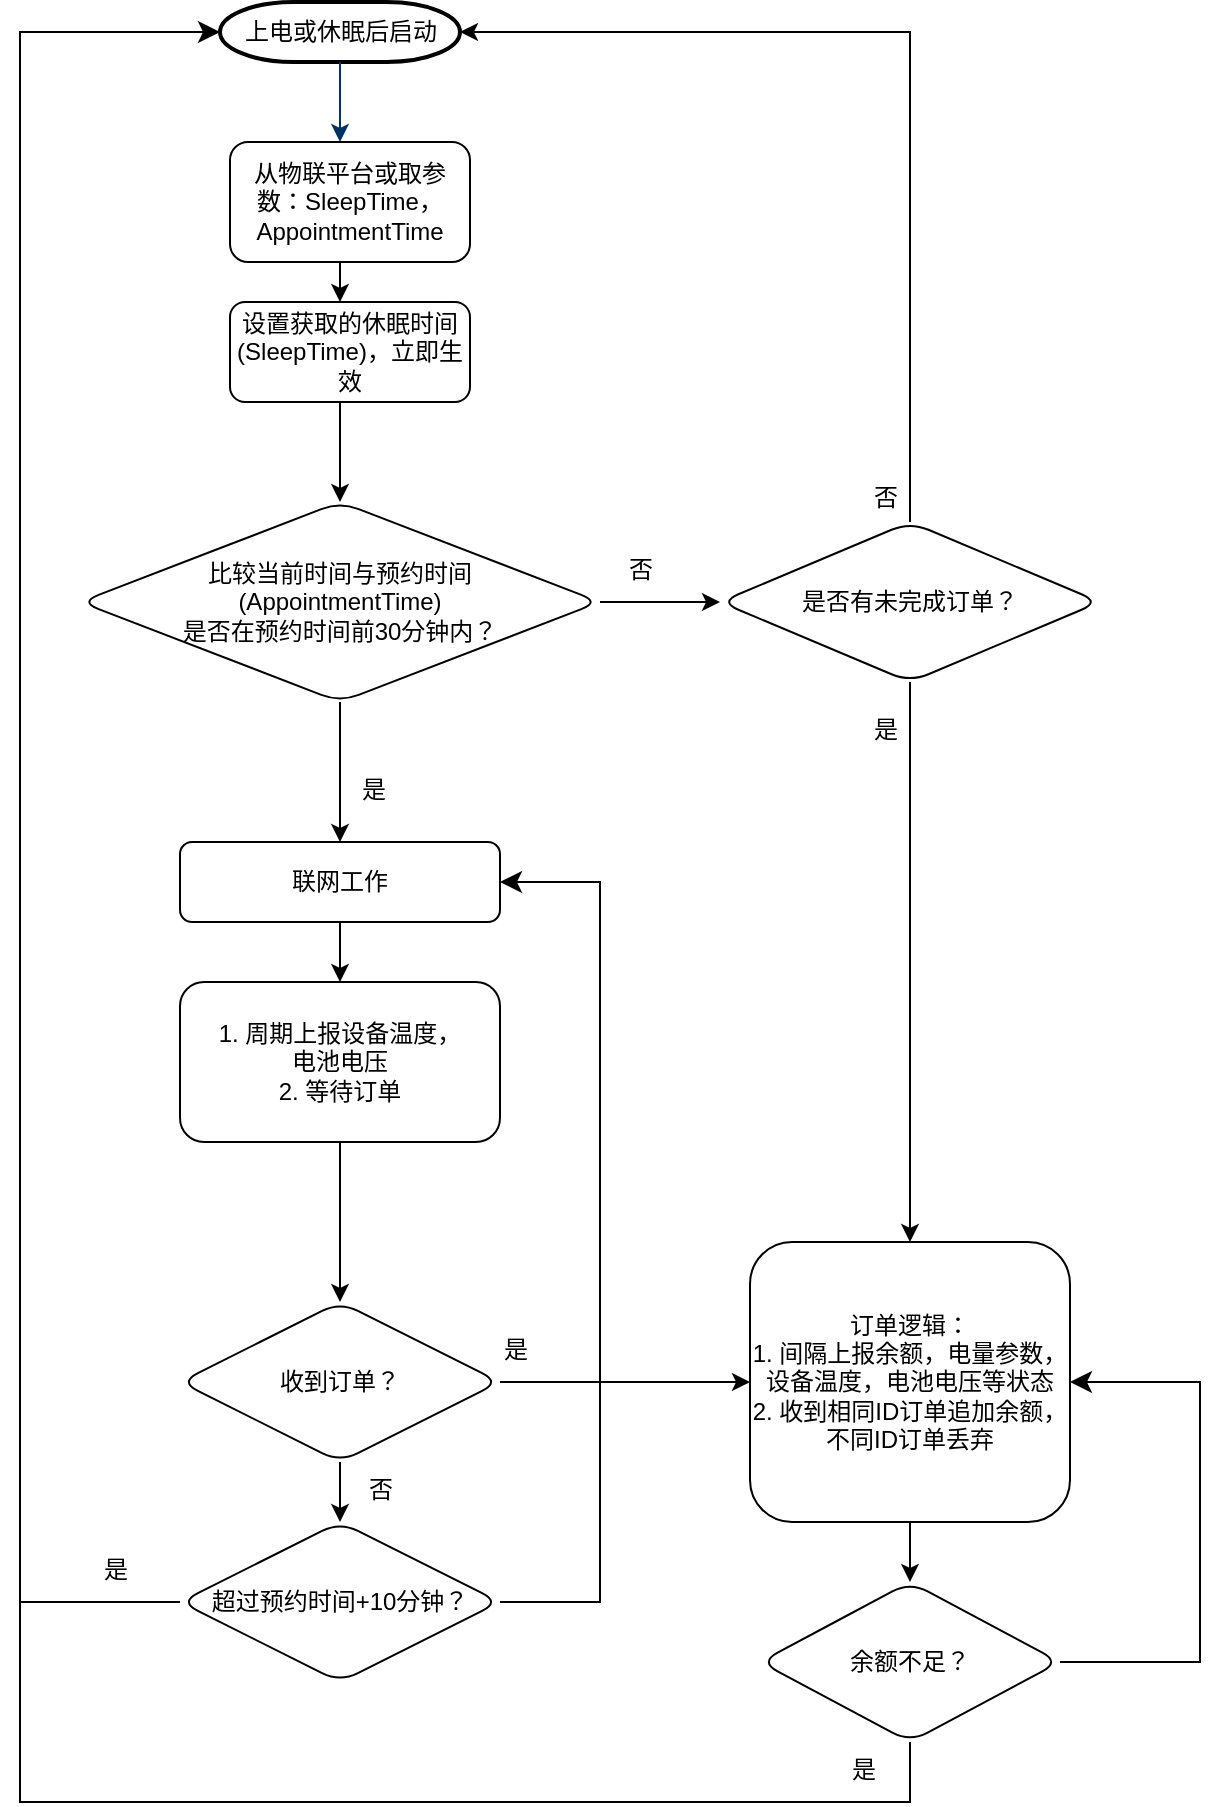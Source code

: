 <mxfile version="22.1.3" type="github">
  <diagram id="6a731a19-8d31-9384-78a2-239565b7b9f0" name="Page-1">
    <mxGraphModel dx="722" dy="473" grid="1" gridSize="10" guides="1" tooltips="1" connect="1" arrows="1" fold="1" page="1" pageScale="1" pageWidth="1169" pageHeight="827" background="none" math="0" shadow="0">
      <root>
        <mxCell id="0" />
        <mxCell id="1" parent="0" />
        <mxCell id="2" value="上电或休眠后启动" style="shape=mxgraph.flowchart.terminator;strokeWidth=2;gradientColor=none;gradientDirection=north;fontStyle=0;html=1;" parent="1" vertex="1">
          <mxGeometry x="260" y="60" width="120" height="30" as="geometry" />
        </mxCell>
        <mxCell id="7" style="fontStyle=1;strokeColor=#003366;strokeWidth=1;html=1;" parent="1" source="2" edge="1">
          <mxGeometry relative="1" as="geometry">
            <mxPoint x="320" y="130" as="targetPoint" />
          </mxGeometry>
        </mxCell>
        <mxCell id="11" value="是" style="text;fontStyle=0;html=1;strokeColor=none;gradientColor=none;fillColor=none;strokeWidth=2;" parent="1" vertex="1">
          <mxGeometry x="329" y="440" width="21" height="26" as="geometry" />
        </mxCell>
        <mxCell id="14" value="否" style="text;fontStyle=0;html=1;strokeColor=none;gradientColor=none;fillColor=none;strokeWidth=2;align=center;" parent="1" vertex="1">
          <mxGeometry x="450" y="330" width="40" height="26" as="geometry" />
        </mxCell>
        <mxCell id="Wo_HQYN4C6-j4O0YQd7i-58" value="" style="edgeStyle=orthogonalEdgeStyle;rounded=0;orthogonalLoop=1;jettySize=auto;html=1;" edge="1" parent="1" source="Wo_HQYN4C6-j4O0YQd7i-55" target="Wo_HQYN4C6-j4O0YQd7i-57">
          <mxGeometry relative="1" as="geometry">
            <Array as="points">
              <mxPoint x="320" y="200" />
              <mxPoint x="320" y="200" />
            </Array>
          </mxGeometry>
        </mxCell>
        <mxCell id="Wo_HQYN4C6-j4O0YQd7i-55" value="从物联平台或取参数：SleepTime，AppointmentTime" style="rounded=1;whiteSpace=wrap;html=1;" vertex="1" parent="1">
          <mxGeometry x="265" y="130" width="120" height="60" as="geometry" />
        </mxCell>
        <mxCell id="Wo_HQYN4C6-j4O0YQd7i-83" value="" style="edgeStyle=orthogonalEdgeStyle;rounded=0;orthogonalLoop=1;jettySize=auto;html=1;" edge="1" parent="1" source="Wo_HQYN4C6-j4O0YQd7i-57" target="Wo_HQYN4C6-j4O0YQd7i-82">
          <mxGeometry relative="1" as="geometry">
            <Array as="points">
              <mxPoint x="320" y="280" />
              <mxPoint x="320" y="280" />
            </Array>
          </mxGeometry>
        </mxCell>
        <mxCell id="Wo_HQYN4C6-j4O0YQd7i-57" value="设置获取的休眠时间(SleepTime)，立即生效" style="rounded=1;whiteSpace=wrap;html=1;" vertex="1" parent="1">
          <mxGeometry x="265" y="210" width="120" height="50" as="geometry" />
        </mxCell>
        <mxCell id="Wo_HQYN4C6-j4O0YQd7i-73" value="" style="edgeStyle=orthogonalEdgeStyle;rounded=0;orthogonalLoop=1;jettySize=auto;html=1;" edge="1" parent="1" source="Wo_HQYN4C6-j4O0YQd7i-62" target="Wo_HQYN4C6-j4O0YQd7i-72">
          <mxGeometry relative="1" as="geometry" />
        </mxCell>
        <mxCell id="Wo_HQYN4C6-j4O0YQd7i-62" value="联网工作" style="rounded=1;whiteSpace=wrap;html=1;" vertex="1" parent="1">
          <mxGeometry x="240" y="480" width="160" height="40" as="geometry" />
        </mxCell>
        <mxCell id="Wo_HQYN4C6-j4O0YQd7i-68" value="" style="endArrow=classic;html=1;rounded=0;entryX=1;entryY=0.5;entryDx=0;entryDy=0;entryPerimeter=0;exitX=0.5;exitY=0;exitDx=0;exitDy=0;" edge="1" parent="1" source="Wo_HQYN4C6-j4O0YQd7i-85" target="2">
          <mxGeometry width="50" height="50" relative="1" as="geometry">
            <mxPoint x="605" y="280" as="sourcePoint" />
            <mxPoint x="410" y="190" as="targetPoint" />
            <Array as="points">
              <mxPoint x="605" y="75" />
            </Array>
          </mxGeometry>
        </mxCell>
        <mxCell id="Wo_HQYN4C6-j4O0YQd7i-69" value="否" style="text;fontStyle=0;html=1;strokeColor=none;gradientColor=none;fillColor=none;strokeWidth=2;" vertex="1" parent="1">
          <mxGeometry x="585" y="294" width="21" height="26" as="geometry" />
        </mxCell>
        <mxCell id="Wo_HQYN4C6-j4O0YQd7i-70" value="是" style="text;fontStyle=0;html=1;strokeColor=none;gradientColor=none;fillColor=none;strokeWidth=2;" vertex="1" parent="1">
          <mxGeometry x="585" y="410" width="21" height="26" as="geometry" />
        </mxCell>
        <mxCell id="Wo_HQYN4C6-j4O0YQd7i-79" value="" style="edgeStyle=orthogonalEdgeStyle;rounded=0;orthogonalLoop=1;jettySize=auto;html=1;" edge="1" parent="1" source="Wo_HQYN4C6-j4O0YQd7i-72" target="Wo_HQYN4C6-j4O0YQd7i-78">
          <mxGeometry relative="1" as="geometry" />
        </mxCell>
        <mxCell id="Wo_HQYN4C6-j4O0YQd7i-72" value="1. 周期上报设备温度，&lt;br&gt;电池电压&lt;br&gt;2. 等待订单" style="rounded=1;whiteSpace=wrap;html=1;" vertex="1" parent="1">
          <mxGeometry x="240" y="550" width="160" height="80" as="geometry" />
        </mxCell>
        <mxCell id="Wo_HQYN4C6-j4O0YQd7i-93" value="" style="edgeStyle=orthogonalEdgeStyle;rounded=0;orthogonalLoop=1;jettySize=auto;html=1;" edge="1" parent="1" source="Wo_HQYN4C6-j4O0YQd7i-74" target="Wo_HQYN4C6-j4O0YQd7i-92">
          <mxGeometry relative="1" as="geometry" />
        </mxCell>
        <mxCell id="Wo_HQYN4C6-j4O0YQd7i-74" value="订单逻辑：&lt;br&gt;1. 间隔上报余额，电量参数，设备温度，电池电压等状态&lt;br&gt;2. 收到相同ID订单追加余额，不同ID订单丢弃" style="rounded=1;whiteSpace=wrap;html=1;" vertex="1" parent="1">
          <mxGeometry x="525" y="680" width="160" height="140" as="geometry" />
        </mxCell>
        <mxCell id="Wo_HQYN4C6-j4O0YQd7i-88" value="" style="edgeStyle=orthogonalEdgeStyle;rounded=0;orthogonalLoop=1;jettySize=auto;html=1;" edge="1" parent="1" source="Wo_HQYN4C6-j4O0YQd7i-78" target="Wo_HQYN4C6-j4O0YQd7i-74">
          <mxGeometry relative="1" as="geometry" />
        </mxCell>
        <mxCell id="Wo_HQYN4C6-j4O0YQd7i-98" value="" style="edgeStyle=orthogonalEdgeStyle;rounded=0;orthogonalLoop=1;jettySize=auto;html=1;" edge="1" parent="1" source="Wo_HQYN4C6-j4O0YQd7i-78" target="Wo_HQYN4C6-j4O0YQd7i-97">
          <mxGeometry relative="1" as="geometry" />
        </mxCell>
        <mxCell id="Wo_HQYN4C6-j4O0YQd7i-78" value="收到订单？" style="rhombus;whiteSpace=wrap;html=1;rounded=1;" vertex="1" parent="1">
          <mxGeometry x="240" y="710" width="160" height="80" as="geometry" />
        </mxCell>
        <mxCell id="Wo_HQYN4C6-j4O0YQd7i-84" value="" style="edgeStyle=orthogonalEdgeStyle;rounded=0;orthogonalLoop=1;jettySize=auto;html=1;" edge="1" parent="1" source="Wo_HQYN4C6-j4O0YQd7i-82" target="Wo_HQYN4C6-j4O0YQd7i-62">
          <mxGeometry relative="1" as="geometry" />
        </mxCell>
        <mxCell id="Wo_HQYN4C6-j4O0YQd7i-86" value="" style="edgeStyle=orthogonalEdgeStyle;rounded=0;orthogonalLoop=1;jettySize=auto;html=1;" edge="1" parent="1" source="Wo_HQYN4C6-j4O0YQd7i-82" target="Wo_HQYN4C6-j4O0YQd7i-85">
          <mxGeometry relative="1" as="geometry" />
        </mxCell>
        <mxCell id="Wo_HQYN4C6-j4O0YQd7i-82" value="比较当前时间与预约时间&lt;br style=&quot;border-color: var(--border-color);&quot;&gt;&lt;span style=&quot;&quot;&gt;(AppointmentTime)&lt;/span&gt;&lt;br style=&quot;border-color: var(--border-color);&quot;&gt;&lt;span style=&quot;&quot;&gt;是否在预约时间前30分钟内？&lt;/span&gt;" style="rhombus;whiteSpace=wrap;html=1;rounded=1;" vertex="1" parent="1">
          <mxGeometry x="190" y="310" width="260" height="100" as="geometry" />
        </mxCell>
        <mxCell id="Wo_HQYN4C6-j4O0YQd7i-85" value="是否有未完成订单？" style="rhombus;whiteSpace=wrap;html=1;rounded=1;" vertex="1" parent="1">
          <mxGeometry x="510" y="320" width="190" height="80" as="geometry" />
        </mxCell>
        <mxCell id="Wo_HQYN4C6-j4O0YQd7i-89" value="" style="endArrow=classic;html=1;rounded=0;exitX=0.5;exitY=1;exitDx=0;exitDy=0;entryX=0.5;entryY=0;entryDx=0;entryDy=0;" edge="1" parent="1" source="Wo_HQYN4C6-j4O0YQd7i-85" target="Wo_HQYN4C6-j4O0YQd7i-74">
          <mxGeometry width="50" height="50" relative="1" as="geometry">
            <mxPoint x="510" y="620" as="sourcePoint" />
            <mxPoint x="560" y="570" as="targetPoint" />
          </mxGeometry>
        </mxCell>
        <mxCell id="Wo_HQYN4C6-j4O0YQd7i-92" value="余额不足？" style="rhombus;whiteSpace=wrap;html=1;rounded=1;" vertex="1" parent="1">
          <mxGeometry x="530" y="850" width="150" height="80" as="geometry" />
        </mxCell>
        <mxCell id="Wo_HQYN4C6-j4O0YQd7i-94" value="是" style="text;fontStyle=0;html=1;strokeColor=none;gradientColor=none;fillColor=none;strokeWidth=2;" vertex="1" parent="1">
          <mxGeometry x="400" y="720" width="21" height="26" as="geometry" />
        </mxCell>
        <mxCell id="Wo_HQYN4C6-j4O0YQd7i-96" value="" style="edgeStyle=elbowEdgeStyle;elbow=vertical;endArrow=classic;html=1;curved=0;rounded=0;endSize=8;startSize=8;entryX=0;entryY=0.5;entryDx=0;entryDy=0;entryPerimeter=0;exitX=0;exitY=0.5;exitDx=0;exitDy=0;" edge="1" parent="1" source="Wo_HQYN4C6-j4O0YQd7i-97" target="2">
          <mxGeometry width="50" height="50" relative="1" as="geometry">
            <mxPoint x="230" y="770" as="sourcePoint" />
            <mxPoint x="170" y="80" as="targetPoint" />
            <Array as="points">
              <mxPoint x="160" y="850" />
            </Array>
          </mxGeometry>
        </mxCell>
        <mxCell id="Wo_HQYN4C6-j4O0YQd7i-97" value="超过预约时间+10分钟？" style="rhombus;whiteSpace=wrap;html=1;rounded=1;" vertex="1" parent="1">
          <mxGeometry x="240" y="820" width="160" height="80" as="geometry" />
        </mxCell>
        <mxCell id="Wo_HQYN4C6-j4O0YQd7i-99" value="是" style="text;fontStyle=0;html=1;strokeColor=none;gradientColor=none;fillColor=none;strokeWidth=2;" vertex="1" parent="1">
          <mxGeometry x="200" y="830" width="21" height="26" as="geometry" />
        </mxCell>
        <mxCell id="Wo_HQYN4C6-j4O0YQd7i-100" value="否" style="text;fontStyle=0;html=1;strokeColor=none;gradientColor=none;fillColor=none;strokeWidth=2;align=center;" vertex="1" parent="1">
          <mxGeometry x="319.5" y="790" width="40" height="26" as="geometry" />
        </mxCell>
        <mxCell id="Wo_HQYN4C6-j4O0YQd7i-101" value="" style="edgeStyle=elbowEdgeStyle;elbow=vertical;endArrow=classic;html=1;curved=0;rounded=0;endSize=8;startSize=8;exitX=1;exitY=0.5;exitDx=0;exitDy=0;entryX=1;entryY=0.5;entryDx=0;entryDy=0;" edge="1" parent="1" source="Wo_HQYN4C6-j4O0YQd7i-97" target="Wo_HQYN4C6-j4O0YQd7i-62">
          <mxGeometry width="50" height="50" relative="1" as="geometry">
            <mxPoint x="520" y="843" as="sourcePoint" />
            <mxPoint x="420" y="623" as="targetPoint" />
            <Array as="points">
              <mxPoint x="450" y="620" />
              <mxPoint x="420" y="860" />
            </Array>
          </mxGeometry>
        </mxCell>
        <mxCell id="Wo_HQYN4C6-j4O0YQd7i-103" value="" style="endArrow=none;html=1;rounded=0;entryX=0.5;entryY=1;entryDx=0;entryDy=0;" edge="1" parent="1" target="Wo_HQYN4C6-j4O0YQd7i-92">
          <mxGeometry width="50" height="50" relative="1" as="geometry">
            <mxPoint x="160" y="860" as="sourcePoint" />
            <mxPoint x="530" y="860" as="targetPoint" />
            <Array as="points">
              <mxPoint x="160" y="960" />
              <mxPoint x="605" y="960" />
            </Array>
          </mxGeometry>
        </mxCell>
        <mxCell id="Wo_HQYN4C6-j4O0YQd7i-104" value="是" style="text;fontStyle=0;html=1;strokeColor=none;gradientColor=none;fillColor=none;strokeWidth=2;" vertex="1" parent="1">
          <mxGeometry x="574" y="930" width="21" height="26" as="geometry" />
        </mxCell>
        <mxCell id="Wo_HQYN4C6-j4O0YQd7i-105" value="" style="edgeStyle=elbowEdgeStyle;elbow=horizontal;endArrow=classic;html=1;curved=0;rounded=0;endSize=8;startSize=8;entryX=1;entryY=0.5;entryDx=0;entryDy=0;" edge="1" parent="1" source="Wo_HQYN4C6-j4O0YQd7i-92" target="Wo_HQYN4C6-j4O0YQd7i-74">
          <mxGeometry width="50" height="50" relative="1" as="geometry">
            <mxPoint x="710" y="780" as="sourcePoint" />
            <mxPoint x="760" y="730" as="targetPoint" />
            <Array as="points">
              <mxPoint x="750" y="810" />
            </Array>
          </mxGeometry>
        </mxCell>
      </root>
    </mxGraphModel>
  </diagram>
</mxfile>
